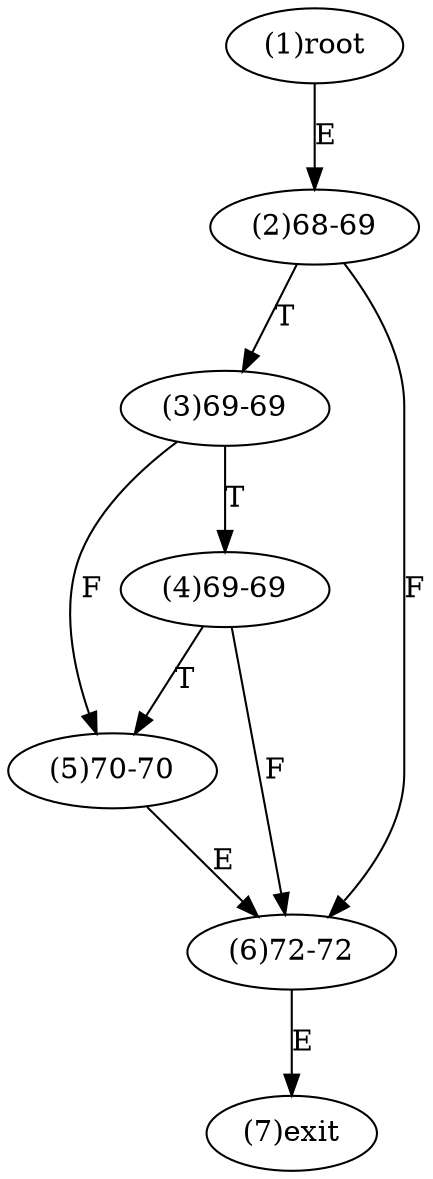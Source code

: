 digraph "" { 
1[ label="(1)root"];
2[ label="(2)68-69"];
3[ label="(3)69-69"];
4[ label="(4)69-69"];
5[ label="(5)70-70"];
6[ label="(6)72-72"];
7[ label="(7)exit"];
1->2[ label="E"];
2->6[ label="F"];
2->3[ label="T"];
3->5[ label="F"];
3->4[ label="T"];
4->6[ label="F"];
4->5[ label="T"];
5->6[ label="E"];
6->7[ label="E"];
}